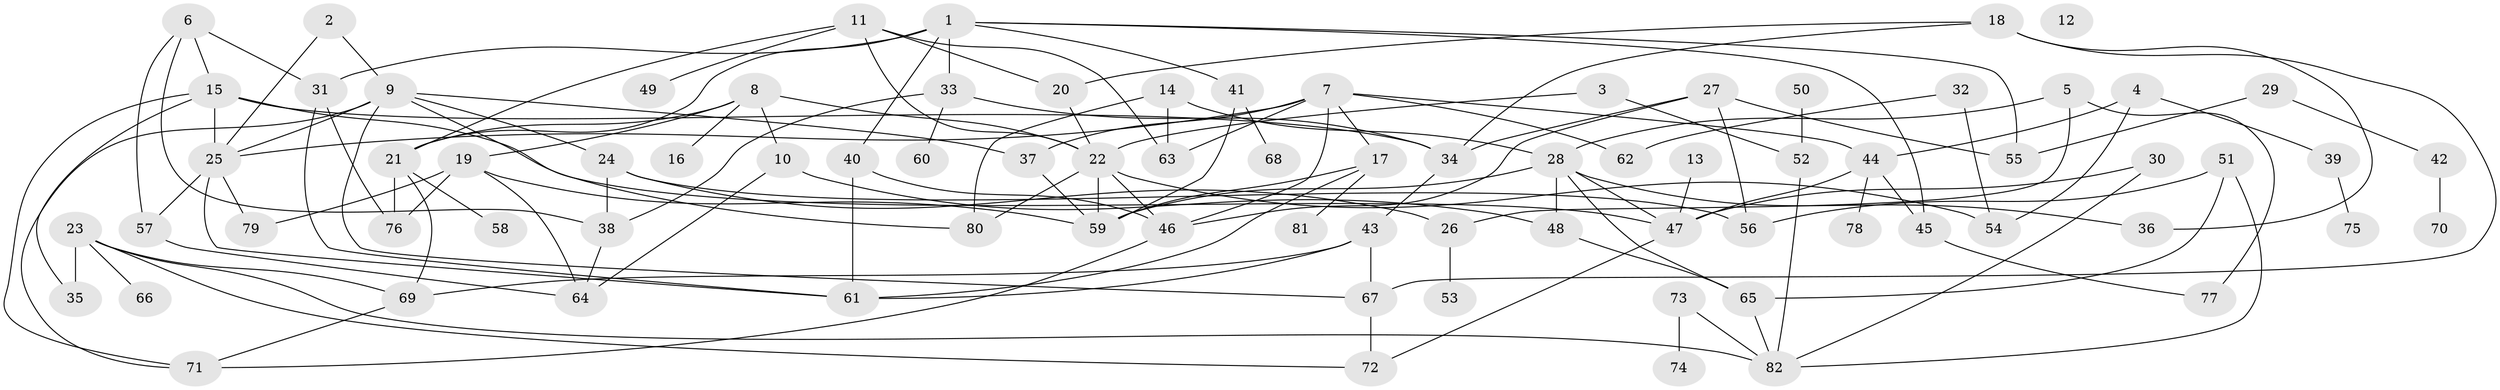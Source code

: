 // coarse degree distribution, {8: 0.07547169811320754, 2: 0.16981132075471697, 3: 0.11320754716981132, 5: 0.07547169811320754, 4: 0.18867924528301888, 9: 0.05660377358490566, 0: 0.018867924528301886, 1: 0.18867924528301888, 11: 0.018867924528301886, 6: 0.05660377358490566, 7: 0.03773584905660377}
// Generated by graph-tools (version 1.1) at 2025/23/03/03/25 07:23:25]
// undirected, 82 vertices, 136 edges
graph export_dot {
graph [start="1"]
  node [color=gray90,style=filled];
  1;
  2;
  3;
  4;
  5;
  6;
  7;
  8;
  9;
  10;
  11;
  12;
  13;
  14;
  15;
  16;
  17;
  18;
  19;
  20;
  21;
  22;
  23;
  24;
  25;
  26;
  27;
  28;
  29;
  30;
  31;
  32;
  33;
  34;
  35;
  36;
  37;
  38;
  39;
  40;
  41;
  42;
  43;
  44;
  45;
  46;
  47;
  48;
  49;
  50;
  51;
  52;
  53;
  54;
  55;
  56;
  57;
  58;
  59;
  60;
  61;
  62;
  63;
  64;
  65;
  66;
  67;
  68;
  69;
  70;
  71;
  72;
  73;
  74;
  75;
  76;
  77;
  78;
  79;
  80;
  81;
  82;
  1 -- 21;
  1 -- 31;
  1 -- 33;
  1 -- 40;
  1 -- 41;
  1 -- 45;
  1 -- 55;
  2 -- 9;
  2 -- 25;
  3 -- 22;
  3 -- 52;
  4 -- 39;
  4 -- 44;
  4 -- 54;
  5 -- 26;
  5 -- 28;
  5 -- 77;
  6 -- 15;
  6 -- 31;
  6 -- 38;
  6 -- 57;
  7 -- 17;
  7 -- 25;
  7 -- 37;
  7 -- 44;
  7 -- 46;
  7 -- 62;
  7 -- 63;
  8 -- 10;
  8 -- 16;
  8 -- 19;
  8 -- 21;
  8 -- 22;
  9 -- 24;
  9 -- 25;
  9 -- 37;
  9 -- 67;
  9 -- 71;
  9 -- 80;
  10 -- 48;
  10 -- 64;
  11 -- 20;
  11 -- 21;
  11 -- 22;
  11 -- 49;
  11 -- 63;
  13 -- 47;
  14 -- 28;
  14 -- 63;
  14 -- 80;
  15 -- 25;
  15 -- 34;
  15 -- 35;
  15 -- 47;
  15 -- 71;
  17 -- 59;
  17 -- 61;
  17 -- 81;
  18 -- 20;
  18 -- 34;
  18 -- 36;
  18 -- 67;
  19 -- 59;
  19 -- 64;
  19 -- 76;
  19 -- 79;
  20 -- 22;
  21 -- 58;
  21 -- 69;
  21 -- 76;
  22 -- 46;
  22 -- 54;
  22 -- 59;
  22 -- 80;
  23 -- 35;
  23 -- 66;
  23 -- 69;
  23 -- 72;
  23 -- 82;
  24 -- 26;
  24 -- 38;
  24 -- 56;
  25 -- 57;
  25 -- 61;
  25 -- 79;
  26 -- 53;
  27 -- 34;
  27 -- 46;
  27 -- 55;
  27 -- 56;
  28 -- 36;
  28 -- 47;
  28 -- 48;
  28 -- 59;
  28 -- 65;
  29 -- 42;
  29 -- 55;
  30 -- 47;
  30 -- 82;
  31 -- 61;
  31 -- 76;
  32 -- 54;
  32 -- 62;
  33 -- 34;
  33 -- 38;
  33 -- 60;
  34 -- 43;
  37 -- 59;
  38 -- 64;
  39 -- 75;
  40 -- 46;
  40 -- 61;
  41 -- 59;
  41 -- 68;
  42 -- 70;
  43 -- 61;
  43 -- 67;
  43 -- 69;
  44 -- 45;
  44 -- 47;
  44 -- 78;
  45 -- 77;
  46 -- 71;
  47 -- 72;
  48 -- 65;
  50 -- 52;
  51 -- 56;
  51 -- 65;
  51 -- 82;
  52 -- 82;
  57 -- 64;
  65 -- 82;
  67 -- 72;
  69 -- 71;
  73 -- 74;
  73 -- 82;
}
